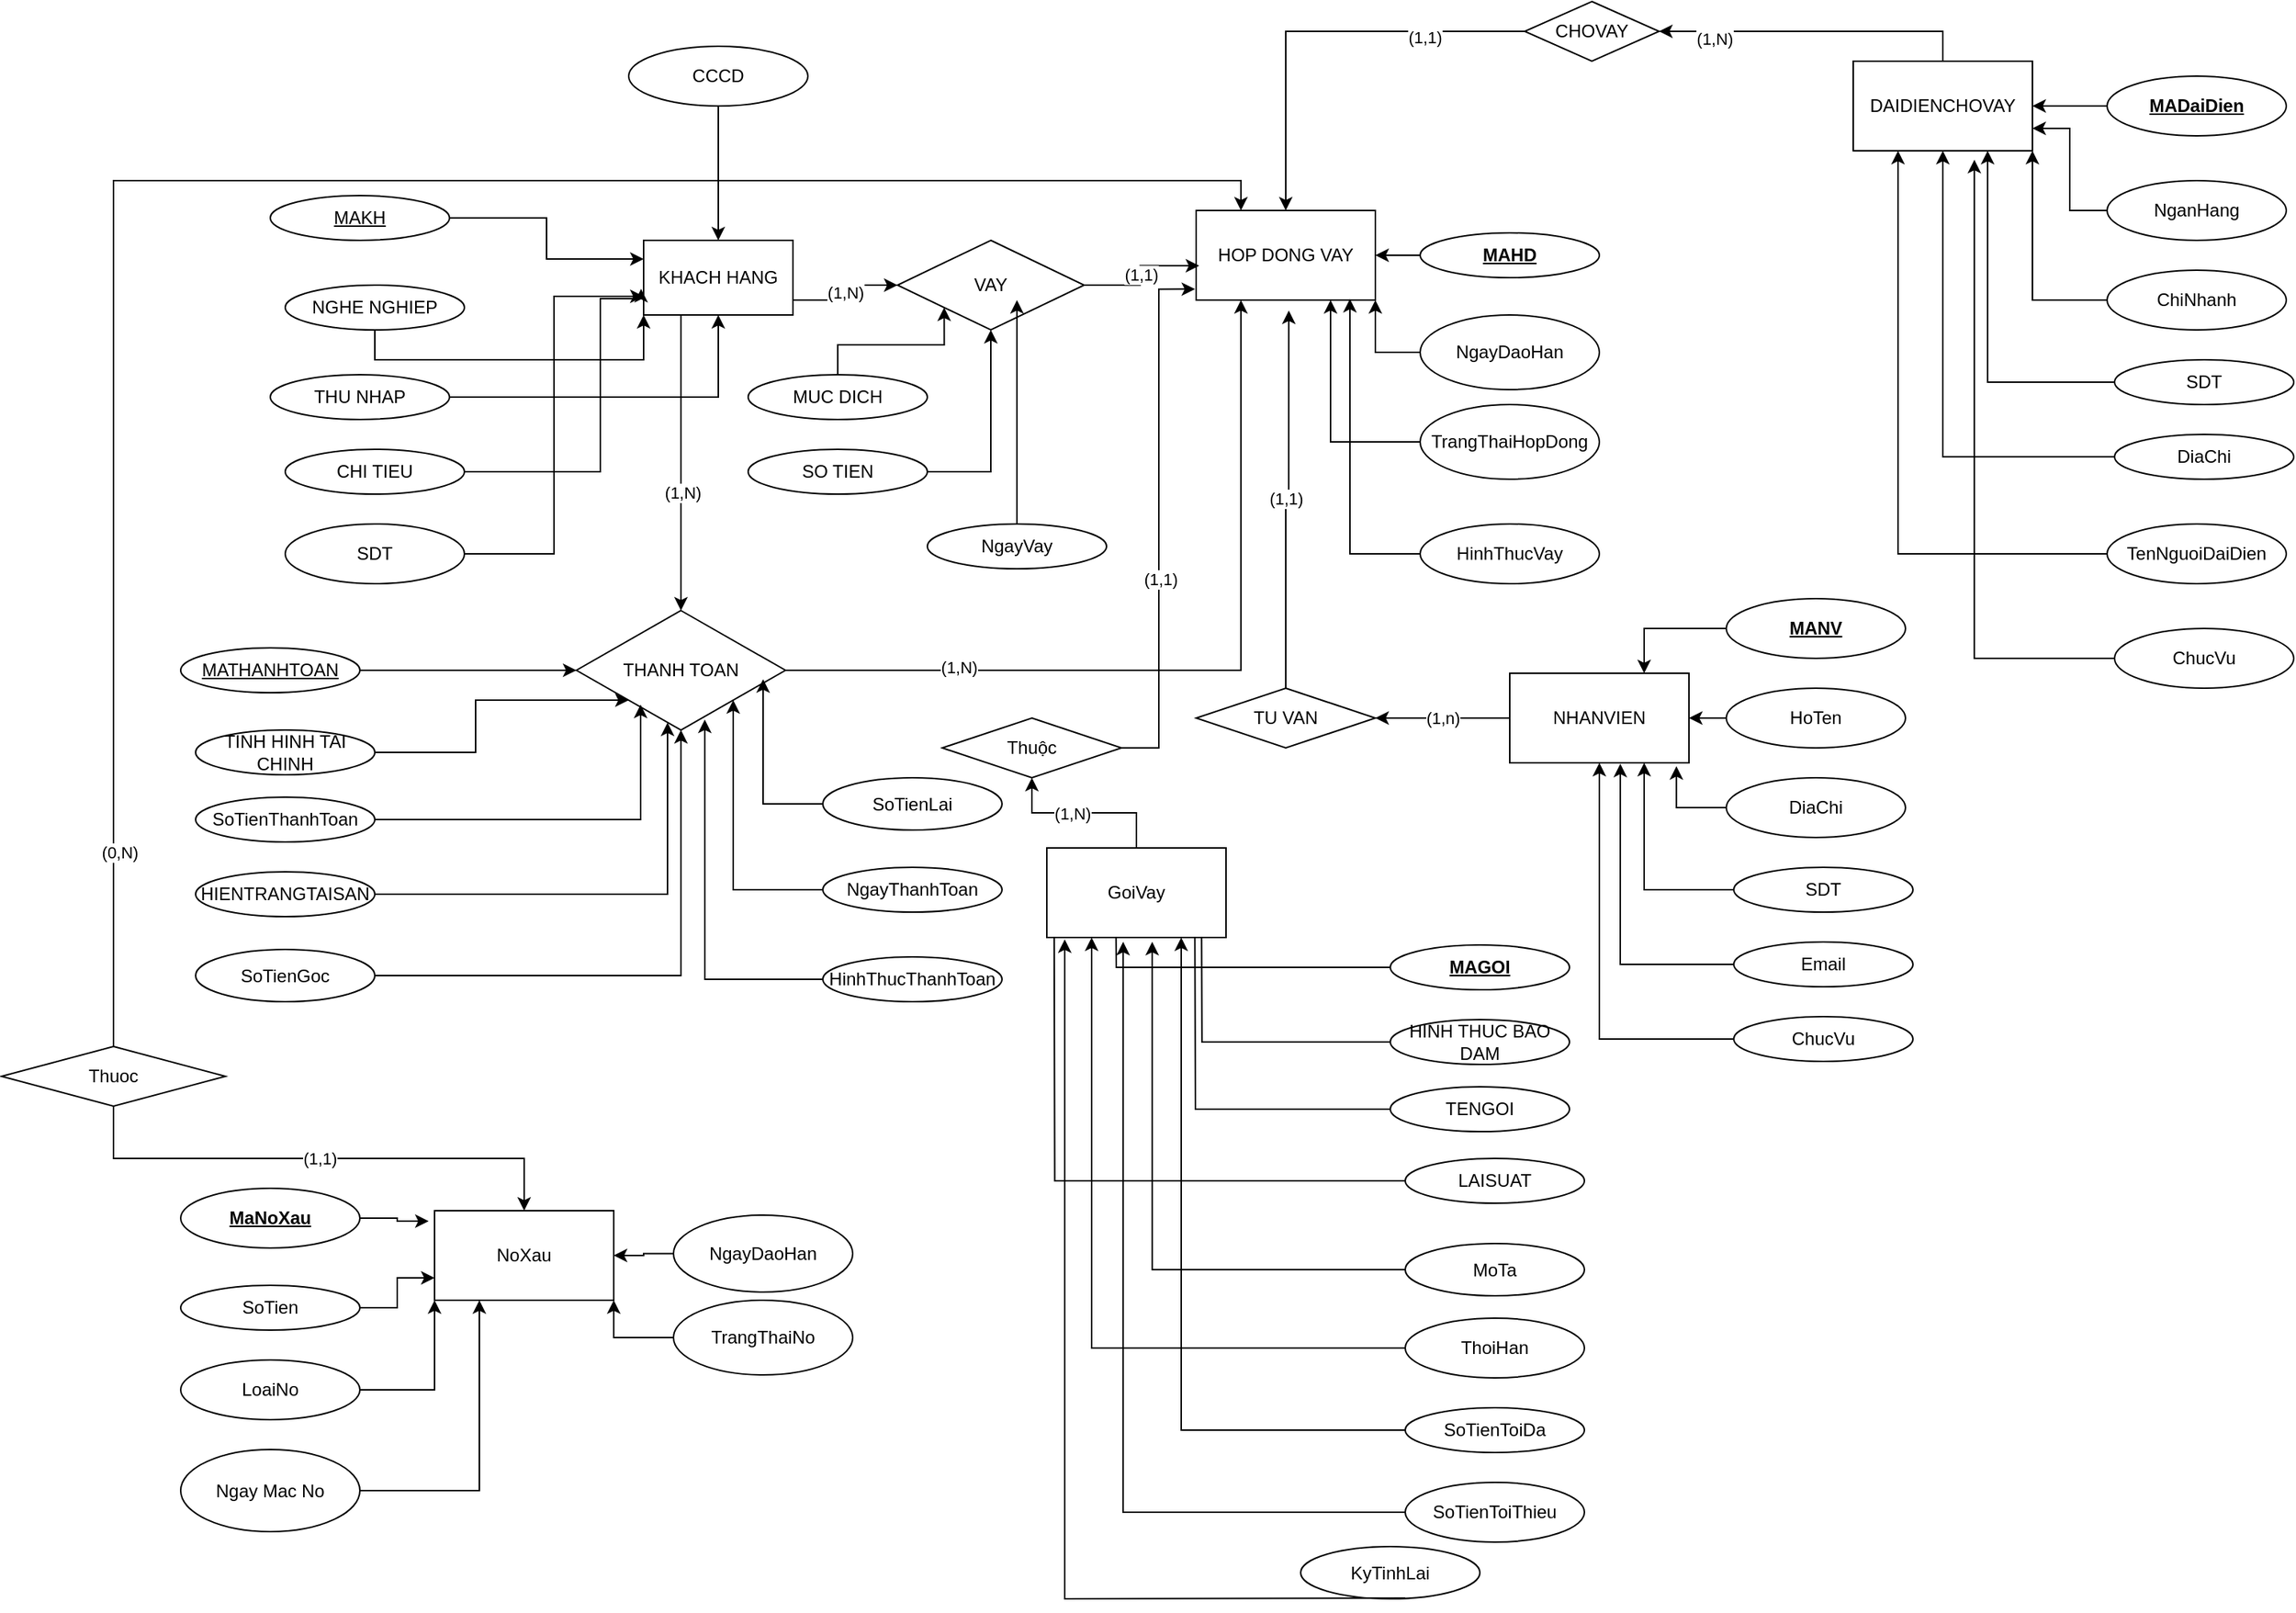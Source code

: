 <mxfile version="22.0.2" type="device">
  <diagram name="Page-1" id="RcluT7PwSp8nkoUz6Cnb">
    <mxGraphModel dx="1948" dy="868" grid="1" gridSize="10" guides="1" tooltips="1" connect="1" arrows="1" fold="1" page="1" pageScale="1" pageWidth="850" pageHeight="1100" math="0" shadow="0">
      <root>
        <mxCell id="0" />
        <mxCell id="1" parent="0" />
        <mxCell id="moOu8SUinzSFJMRD1ueo-30" value="(1,N)" style="edgeStyle=orthogonalEdgeStyle;rounded=0;orthogonalLoop=1;jettySize=auto;html=1;" parent="1" source="moOu8SUinzSFJMRD1ueo-1" target="moOu8SUinzSFJMRD1ueo-29" edge="1">
          <mxGeometry relative="1" as="geometry">
            <Array as="points">
              <mxPoint x="-165" y="230" />
              <mxPoint x="-165" y="220" />
            </Array>
          </mxGeometry>
        </mxCell>
        <mxCell id="p8MUUFjfx-y0CKruAQ2o-21" style="edgeStyle=orthogonalEdgeStyle;rounded=0;orthogonalLoop=1;jettySize=auto;html=1;exitX=0.25;exitY=1;exitDx=0;exitDy=0;entryX=0.5;entryY=0;entryDx=0;entryDy=0;" edge="1" parent="1" source="moOu8SUinzSFJMRD1ueo-1" target="p8MUUFjfx-y0CKruAQ2o-1">
          <mxGeometry relative="1" as="geometry" />
        </mxCell>
        <mxCell id="p8MUUFjfx-y0CKruAQ2o-30" value="(1,N)" style="edgeLabel;html=1;align=center;verticalAlign=middle;resizable=0;points=[];" vertex="1" connectable="0" parent="p8MUUFjfx-y0CKruAQ2o-21">
          <mxGeometry x="0.199" y="1" relative="1" as="geometry">
            <mxPoint as="offset" />
          </mxGeometry>
        </mxCell>
        <mxCell id="moOu8SUinzSFJMRD1ueo-1" value="KHACH HANG" style="whiteSpace=wrap;html=1;" parent="1" vertex="1">
          <mxGeometry x="-300" y="190" width="100" height="50" as="geometry" />
        </mxCell>
        <mxCell id="moOu8SUinzSFJMRD1ueo-2" value="HOP DONG VAY" style="whiteSpace=wrap;html=1;" parent="1" vertex="1">
          <mxGeometry x="70" y="170" width="120" height="60" as="geometry" />
        </mxCell>
        <mxCell id="moOu8SUinzSFJMRD1ueo-39" value="(1,n)" style="edgeStyle=orthogonalEdgeStyle;rounded=0;orthogonalLoop=1;jettySize=auto;html=1;" parent="1" source="moOu8SUinzSFJMRD1ueo-6" target="moOu8SUinzSFJMRD1ueo-36" edge="1">
          <mxGeometry relative="1" as="geometry" />
        </mxCell>
        <mxCell id="moOu8SUinzSFJMRD1ueo-6" value="NHANVIEN" style="whiteSpace=wrap;html=1;" parent="1" vertex="1">
          <mxGeometry x="280" y="480" width="120" height="60" as="geometry" />
        </mxCell>
        <mxCell id="moOu8SUinzSFJMRD1ueo-12" style="edgeStyle=orthogonalEdgeStyle;rounded=0;orthogonalLoop=1;jettySize=auto;html=1;entryX=0.383;entryY=1.133;entryDx=0;entryDy=0;entryPerimeter=0;" parent="1" source="moOu8SUinzSFJMRD1ueo-8" edge="1">
          <mxGeometry relative="1" as="geometry">
            <mxPoint x="15.96" y="610.99" as="targetPoint" />
          </mxGeometry>
        </mxCell>
        <mxCell id="moOu8SUinzSFJMRD1ueo-8" value="&lt;u&gt;&lt;b&gt;MAGOI&lt;/b&gt;&lt;/u&gt;" style="ellipse;whiteSpace=wrap;html=1;" parent="1" vertex="1">
          <mxGeometry x="200" y="662" width="120" height="30" as="geometry" />
        </mxCell>
        <mxCell id="moOu8SUinzSFJMRD1ueo-52" style="edgeStyle=orthogonalEdgeStyle;rounded=0;orthogonalLoop=1;jettySize=auto;html=1;entryX=0.825;entryY=1.1;entryDx=0;entryDy=0;entryPerimeter=0;" parent="1" source="moOu8SUinzSFJMRD1ueo-9" edge="1">
          <mxGeometry relative="1" as="geometry">
            <mxPoint x="69" y="610" as="targetPoint" />
          </mxGeometry>
        </mxCell>
        <mxCell id="moOu8SUinzSFJMRD1ueo-9" value="TENGOI" style="ellipse;whiteSpace=wrap;html=1;" parent="1" vertex="1">
          <mxGeometry x="200" y="757" width="120" height="30" as="geometry" />
        </mxCell>
        <mxCell id="moOu8SUinzSFJMRD1ueo-10" value="LAISUAT" style="ellipse;whiteSpace=wrap;html=1;" parent="1" vertex="1">
          <mxGeometry x="210" y="805" width="120" height="30" as="geometry" />
        </mxCell>
        <mxCell id="moOu8SUinzSFJMRD1ueo-23" value="" style="edgeStyle=orthogonalEdgeStyle;rounded=0;orthogonalLoop=1;jettySize=auto;html=1;" parent="1" source="moOu8SUinzSFJMRD1ueo-15" target="moOu8SUinzSFJMRD1ueo-1" edge="1">
          <mxGeometry relative="1" as="geometry">
            <Array as="points">
              <mxPoint x="-480" y="270" />
              <mxPoint x="-300" y="270" />
            </Array>
          </mxGeometry>
        </mxCell>
        <mxCell id="moOu8SUinzSFJMRD1ueo-15" value="NGHE NGHIEP" style="ellipse;whiteSpace=wrap;html=1;" parent="1" vertex="1">
          <mxGeometry x="-540" y="220" width="120" height="30" as="geometry" />
        </mxCell>
        <mxCell id="moOu8SUinzSFJMRD1ueo-22" style="edgeStyle=orthogonalEdgeStyle;rounded=0;orthogonalLoop=1;jettySize=auto;html=1;entryX=0;entryY=0.25;entryDx=0;entryDy=0;" parent="1" source="moOu8SUinzSFJMRD1ueo-16" target="moOu8SUinzSFJMRD1ueo-1" edge="1">
          <mxGeometry relative="1" as="geometry" />
        </mxCell>
        <mxCell id="moOu8SUinzSFJMRD1ueo-16" value="&lt;u&gt;MAKH&lt;/u&gt;" style="ellipse;whiteSpace=wrap;html=1;" parent="1" vertex="1">
          <mxGeometry x="-550" y="160" width="120" height="30" as="geometry" />
        </mxCell>
        <mxCell id="moOu8SUinzSFJMRD1ueo-27" style="edgeStyle=orthogonalEdgeStyle;rounded=0;orthogonalLoop=1;jettySize=auto;html=1;" parent="1" source="moOu8SUinzSFJMRD1ueo-17" target="moOu8SUinzSFJMRD1ueo-1" edge="1">
          <mxGeometry relative="1" as="geometry" />
        </mxCell>
        <mxCell id="moOu8SUinzSFJMRD1ueo-17" value="THU NHAP" style="ellipse;whiteSpace=wrap;html=1;" parent="1" vertex="1">
          <mxGeometry x="-550" y="280" width="120" height="30" as="geometry" />
        </mxCell>
        <mxCell id="moOu8SUinzSFJMRD1ueo-25" style="edgeStyle=orthogonalEdgeStyle;rounded=0;orthogonalLoop=1;jettySize=auto;html=1;entryX=-0.017;entryY=0.65;entryDx=0;entryDy=0;entryPerimeter=0;" parent="1" source="moOu8SUinzSFJMRD1ueo-18" target="moOu8SUinzSFJMRD1ueo-1" edge="1">
          <mxGeometry relative="1" as="geometry">
            <mxPoint x="-330" y="310" as="targetPoint" />
            <Array as="points">
              <mxPoint x="-329" y="345" />
              <mxPoint x="-329" y="229" />
            </Array>
          </mxGeometry>
        </mxCell>
        <mxCell id="moOu8SUinzSFJMRD1ueo-18" value="CHI TIEU" style="ellipse;whiteSpace=wrap;html=1;" parent="1" vertex="1">
          <mxGeometry x="-540" y="330" width="120" height="30" as="geometry" />
        </mxCell>
        <mxCell id="moOu8SUinzSFJMRD1ueo-31" value="(1,1)" style="edgeStyle=orthogonalEdgeStyle;rounded=0;orthogonalLoop=1;jettySize=auto;html=1;entryX=0.017;entryY=0.617;entryDx=0;entryDy=0;entryPerimeter=0;" parent="1" source="moOu8SUinzSFJMRD1ueo-29" target="moOu8SUinzSFJMRD1ueo-2" edge="1">
          <mxGeometry relative="1" as="geometry" />
        </mxCell>
        <mxCell id="moOu8SUinzSFJMRD1ueo-29" value="VAY" style="rhombus;whiteSpace=wrap;html=1;" parent="1" vertex="1">
          <mxGeometry x="-130" y="190" width="125" height="60" as="geometry" />
        </mxCell>
        <mxCell id="OIFnNaqnoantYKEcp4GL-23" style="edgeStyle=orthogonalEdgeStyle;rounded=0;orthogonalLoop=1;jettySize=auto;html=1;exitX=0.5;exitY=0;exitDx=0;exitDy=0;entryX=0;entryY=1;entryDx=0;entryDy=0;" parent="1" source="moOu8SUinzSFJMRD1ueo-32" target="moOu8SUinzSFJMRD1ueo-29" edge="1">
          <mxGeometry relative="1" as="geometry" />
        </mxCell>
        <mxCell id="moOu8SUinzSFJMRD1ueo-32" value="MUC DICH" style="ellipse;whiteSpace=wrap;html=1;" parent="1" vertex="1">
          <mxGeometry x="-230" y="280" width="120" height="30" as="geometry" />
        </mxCell>
        <mxCell id="xY4OVWo1dw9h_iWOuXFk-34" style="edgeStyle=orthogonalEdgeStyle;rounded=0;orthogonalLoop=1;jettySize=auto;html=1;exitX=0;exitY=0.5;exitDx=0;exitDy=0;entryX=1;entryY=0.5;entryDx=0;entryDy=0;" parent="1" source="moOu8SUinzSFJMRD1ueo-34" target="moOu8SUinzSFJMRD1ueo-2" edge="1">
          <mxGeometry relative="1" as="geometry" />
        </mxCell>
        <mxCell id="moOu8SUinzSFJMRD1ueo-34" value="&lt;u&gt;&lt;b&gt;MAHD&lt;/b&gt;&lt;/u&gt;" style="ellipse;whiteSpace=wrap;html=1;" parent="1" vertex="1">
          <mxGeometry x="220" y="185" width="120" height="30" as="geometry" />
        </mxCell>
        <mxCell id="moOu8SUinzSFJMRD1ueo-49" value="(1,1)" style="edgeStyle=orthogonalEdgeStyle;rounded=0;orthogonalLoop=1;jettySize=auto;html=1;exitX=0.5;exitY=0;exitDx=0;exitDy=0;entryX=0.517;entryY=1.117;entryDx=0;entryDy=0;entryPerimeter=0;" parent="1" source="moOu8SUinzSFJMRD1ueo-36" target="moOu8SUinzSFJMRD1ueo-2" edge="1">
          <mxGeometry relative="1" as="geometry" />
        </mxCell>
        <mxCell id="moOu8SUinzSFJMRD1ueo-36" value="TU VAN" style="rhombus;whiteSpace=wrap;html=1;" parent="1" vertex="1">
          <mxGeometry x="70" y="490" width="120" height="40" as="geometry" />
        </mxCell>
        <mxCell id="xY4OVWo1dw9h_iWOuXFk-5" style="edgeStyle=orthogonalEdgeStyle;rounded=0;orthogonalLoop=1;jettySize=auto;html=1;exitX=0;exitY=0.5;exitDx=0;exitDy=0;entryX=1;entryY=1;entryDx=0;entryDy=0;" parent="1" source="moOu8SUinzSFJMRD1ueo-41" edge="1">
          <mxGeometry relative="1" as="geometry">
            <mxPoint x="73.448" y="602.345" as="targetPoint" />
          </mxGeometry>
        </mxCell>
        <mxCell id="moOu8SUinzSFJMRD1ueo-41" value="HINH THUC BAO DAM" style="ellipse;whiteSpace=wrap;html=1;" parent="1" vertex="1">
          <mxGeometry x="200" y="712" width="120" height="30" as="geometry" />
        </mxCell>
        <mxCell id="OIFnNaqnoantYKEcp4GL-24" style="edgeStyle=orthogonalEdgeStyle;rounded=0;orthogonalLoop=1;jettySize=auto;html=1;exitX=1;exitY=0.5;exitDx=0;exitDy=0;entryX=0.5;entryY=1;entryDx=0;entryDy=0;" parent="1" source="moOu8SUinzSFJMRD1ueo-53" target="moOu8SUinzSFJMRD1ueo-29" edge="1">
          <mxGeometry relative="1" as="geometry" />
        </mxCell>
        <mxCell id="moOu8SUinzSFJMRD1ueo-53" value="SO TIEN" style="ellipse;whiteSpace=wrap;html=1;" parent="1" vertex="1">
          <mxGeometry x="-230" y="330" width="120" height="30" as="geometry" />
        </mxCell>
        <mxCell id="moOu8SUinzSFJMRD1ueo-70" value="SoTienThanhToan" style="ellipse;whiteSpace=wrap;html=1;" parent="1" vertex="1">
          <mxGeometry x="-600" y="563" width="120" height="30" as="geometry" />
        </mxCell>
        <mxCell id="p8MUUFjfx-y0CKruAQ2o-22" style="edgeStyle=orthogonalEdgeStyle;rounded=0;orthogonalLoop=1;jettySize=auto;html=1;exitX=1;exitY=0.5;exitDx=0;exitDy=0;entryX=0;entryY=0.5;entryDx=0;entryDy=0;" edge="1" parent="1" source="moOu8SUinzSFJMRD1ueo-74" target="p8MUUFjfx-y0CKruAQ2o-1">
          <mxGeometry relative="1" as="geometry" />
        </mxCell>
        <mxCell id="moOu8SUinzSFJMRD1ueo-74" value="&lt;u&gt;MATHANHTOAN&lt;/u&gt;" style="ellipse;whiteSpace=wrap;html=1;" parent="1" vertex="1">
          <mxGeometry x="-610" y="463" width="120" height="30" as="geometry" />
        </mxCell>
        <mxCell id="p8MUUFjfx-y0CKruAQ2o-28" style="edgeStyle=orthogonalEdgeStyle;rounded=0;orthogonalLoop=1;jettySize=auto;html=1;exitX=0;exitY=0.5;exitDx=0;exitDy=0;entryX=1;entryY=1;entryDx=0;entryDy=0;" edge="1" parent="1" source="moOu8SUinzSFJMRD1ueo-75" target="p8MUUFjfx-y0CKruAQ2o-1">
          <mxGeometry relative="1" as="geometry" />
        </mxCell>
        <mxCell id="moOu8SUinzSFJMRD1ueo-75" value="NgayThanhToan" style="ellipse;whiteSpace=wrap;html=1;" parent="1" vertex="1">
          <mxGeometry x="-180" y="610" width="120" height="30" as="geometry" />
        </mxCell>
        <mxCell id="moOu8SUinzSFJMRD1ueo-79" value="HIENTRANGTAISAN" style="ellipse;whiteSpace=wrap;html=1;" parent="1" vertex="1">
          <mxGeometry x="-600" y="613" width="120" height="30" as="geometry" />
        </mxCell>
        <mxCell id="p8MUUFjfx-y0CKruAQ2o-23" style="edgeStyle=orthogonalEdgeStyle;rounded=0;orthogonalLoop=1;jettySize=auto;html=1;exitX=1;exitY=0.5;exitDx=0;exitDy=0;entryX=0;entryY=1;entryDx=0;entryDy=0;" edge="1" parent="1" source="moOu8SUinzSFJMRD1ueo-82" target="p8MUUFjfx-y0CKruAQ2o-1">
          <mxGeometry relative="1" as="geometry" />
        </mxCell>
        <mxCell id="moOu8SUinzSFJMRD1ueo-82" value="TINH HINH TAI CHINH" style="ellipse;whiteSpace=wrap;html=1;" parent="1" vertex="1">
          <mxGeometry x="-600" y="518" width="120" height="30" as="geometry" />
        </mxCell>
        <mxCell id="7ujtb6qxAVKzP9pwFhHG-7" style="edgeStyle=orthogonalEdgeStyle;rounded=0;orthogonalLoop=1;jettySize=auto;html=1;exitX=0;exitY=0.5;exitDx=0;exitDy=0;entryX=0.04;entryY=0.814;entryDx=0;entryDy=0;entryPerimeter=0;" parent="1" source="moOu8SUinzSFJMRD1ueo-10" edge="1">
          <mxGeometry relative="1" as="geometry">
            <mxPoint x="-25.2" y="601.42" as="targetPoint" />
          </mxGeometry>
        </mxCell>
        <mxCell id="51BZH1mfJ3p3SiwEqMql-1" value="NoXau" style="rounded=0;whiteSpace=wrap;html=1;" parent="1" vertex="1">
          <mxGeometry x="-440" y="840" width="120" height="60" as="geometry" />
        </mxCell>
        <mxCell id="51BZH1mfJ3p3SiwEqMql-2" value="MaNoXau" style="ellipse;whiteSpace=wrap;html=1;fontStyle=5" parent="1" vertex="1">
          <mxGeometry x="-610" y="825" width="120" height="40" as="geometry" />
        </mxCell>
        <mxCell id="51BZH1mfJ3p3SiwEqMql-8" style="edgeStyle=orthogonalEdgeStyle;rounded=0;orthogonalLoop=1;jettySize=auto;html=1;exitX=1;exitY=0.5;exitDx=0;exitDy=0;entryX=0;entryY=0.75;entryDx=0;entryDy=0;" parent="1" source="51BZH1mfJ3p3SiwEqMql-5" target="51BZH1mfJ3p3SiwEqMql-1" edge="1">
          <mxGeometry relative="1" as="geometry" />
        </mxCell>
        <mxCell id="51BZH1mfJ3p3SiwEqMql-5" value="SoTien" style="ellipse;whiteSpace=wrap;html=1;" parent="1" vertex="1">
          <mxGeometry x="-610" y="890" width="120" height="30" as="geometry" />
        </mxCell>
        <mxCell id="51BZH1mfJ3p3SiwEqMql-6" style="edgeStyle=orthogonalEdgeStyle;rounded=0;orthogonalLoop=1;jettySize=auto;html=1;exitX=1;exitY=0.5;exitDx=0;exitDy=0;entryX=-0.033;entryY=0.117;entryDx=0;entryDy=0;entryPerimeter=0;" parent="1" source="51BZH1mfJ3p3SiwEqMql-2" target="51BZH1mfJ3p3SiwEqMql-1" edge="1">
          <mxGeometry relative="1" as="geometry" />
        </mxCell>
        <mxCell id="51BZH1mfJ3p3SiwEqMql-11" value="(1,1)" style="edgeStyle=orthogonalEdgeStyle;rounded=0;orthogonalLoop=1;jettySize=auto;html=1;exitX=0.5;exitY=1;exitDx=0;exitDy=0;entryX=0.5;entryY=0;entryDx=0;entryDy=0;" parent="1" source="51BZH1mfJ3p3SiwEqMql-9" target="51BZH1mfJ3p3SiwEqMql-1" edge="1">
          <mxGeometry relative="1" as="geometry" />
        </mxCell>
        <mxCell id="OIFnNaqnoantYKEcp4GL-8" style="edgeStyle=orthogonalEdgeStyle;rounded=0;orthogonalLoop=1;jettySize=auto;html=1;exitX=0.5;exitY=0;exitDx=0;exitDy=0;entryX=0.25;entryY=0;entryDx=0;entryDy=0;" parent="1" source="51BZH1mfJ3p3SiwEqMql-9" target="moOu8SUinzSFJMRD1ueo-2" edge="1">
          <mxGeometry relative="1" as="geometry" />
        </mxCell>
        <mxCell id="OIFnNaqnoantYKEcp4GL-9" value="(0,N)" style="edgeLabel;html=1;align=center;verticalAlign=middle;resizable=0;points=[];" parent="OIFnNaqnoantYKEcp4GL-8" vertex="1" connectable="0">
          <mxGeometry x="-0.808" y="-4" relative="1" as="geometry">
            <mxPoint as="offset" />
          </mxGeometry>
        </mxCell>
        <mxCell id="51BZH1mfJ3p3SiwEqMql-9" value="Thuoc" style="rhombus;whiteSpace=wrap;html=1;" parent="1" vertex="1">
          <mxGeometry x="-730" y="730" width="150" height="40" as="geometry" />
        </mxCell>
        <mxCell id="51BZH1mfJ3p3SiwEqMql-24" style="edgeStyle=orthogonalEdgeStyle;rounded=0;orthogonalLoop=1;jettySize=auto;html=1;exitX=0.5;exitY=0;exitDx=0;exitDy=0;entryX=1;entryY=0.5;entryDx=0;entryDy=0;" parent="1" source="51BZH1mfJ3p3SiwEqMql-19" target="51BZH1mfJ3p3SiwEqMql-20" edge="1">
          <mxGeometry relative="1" as="geometry" />
        </mxCell>
        <mxCell id="eYvVQva_daUCcq3rvcuf-1" value="(1,N)" style="edgeLabel;html=1;align=center;verticalAlign=middle;resizable=0;points=[];" parent="51BZH1mfJ3p3SiwEqMql-24" vertex="1" connectable="0">
          <mxGeometry x="0.648" y="5" relative="1" as="geometry">
            <mxPoint as="offset" />
          </mxGeometry>
        </mxCell>
        <mxCell id="51BZH1mfJ3p3SiwEqMql-19" value="DAIDIENCHOVAY" style="rounded=0;whiteSpace=wrap;html=1;" parent="1" vertex="1">
          <mxGeometry x="510" y="70" width="120" height="60" as="geometry" />
        </mxCell>
        <mxCell id="51BZH1mfJ3p3SiwEqMql-25" style="edgeStyle=orthogonalEdgeStyle;rounded=0;orthogonalLoop=1;jettySize=auto;html=1;exitX=0;exitY=0.5;exitDx=0;exitDy=0;" parent="1" source="51BZH1mfJ3p3SiwEqMql-20" target="moOu8SUinzSFJMRD1ueo-2" edge="1">
          <mxGeometry relative="1" as="geometry" />
        </mxCell>
        <mxCell id="eYvVQva_daUCcq3rvcuf-2" value="(1,1)" style="edgeLabel;html=1;align=center;verticalAlign=middle;resizable=0;points=[];" parent="51BZH1mfJ3p3SiwEqMql-25" vertex="1" connectable="0">
          <mxGeometry x="-0.521" y="4" relative="1" as="geometry">
            <mxPoint as="offset" />
          </mxGeometry>
        </mxCell>
        <mxCell id="51BZH1mfJ3p3SiwEqMql-20" value="CHOVAY" style="rhombus;whiteSpace=wrap;html=1;" parent="1" vertex="1">
          <mxGeometry x="290" y="30" width="90" height="40" as="geometry" />
        </mxCell>
        <mxCell id="xY4OVWo1dw9h_iWOuXFk-1" value="HinhThucThanhToan" style="ellipse;whiteSpace=wrap;html=1;" parent="1" vertex="1">
          <mxGeometry x="-180" y="670" width="120" height="30" as="geometry" />
        </mxCell>
        <mxCell id="xY4OVWo1dw9h_iWOuXFk-10" style="edgeStyle=orthogonalEdgeStyle;rounded=0;orthogonalLoop=1;jettySize=auto;html=1;exitX=1;exitY=0.5;exitDx=0;exitDy=0;entryX=0;entryY=0.75;entryDx=0;entryDy=0;" parent="1" source="xY4OVWo1dw9h_iWOuXFk-8" target="moOu8SUinzSFJMRD1ueo-1" edge="1">
          <mxGeometry relative="1" as="geometry" />
        </mxCell>
        <mxCell id="xY4OVWo1dw9h_iWOuXFk-8" value="SDT" style="ellipse;whiteSpace=wrap;html=1;" parent="1" vertex="1">
          <mxGeometry x="-540" y="380" width="120" height="40" as="geometry" />
        </mxCell>
        <mxCell id="p8MUUFjfx-y0CKruAQ2o-5" style="edgeStyle=orthogonalEdgeStyle;rounded=0;orthogonalLoop=1;jettySize=auto;html=1;exitX=0.5;exitY=1;exitDx=0;exitDy=0;" edge="1" parent="1" source="xY4OVWo1dw9h_iWOuXFk-9" target="moOu8SUinzSFJMRD1ueo-1">
          <mxGeometry relative="1" as="geometry" />
        </mxCell>
        <mxCell id="xY4OVWo1dw9h_iWOuXFk-9" value="CCCD" style="ellipse;whiteSpace=wrap;html=1;" parent="1" vertex="1">
          <mxGeometry x="-310" y="60" width="120" height="40" as="geometry" />
        </mxCell>
        <mxCell id="OIFnNaqnoantYKEcp4GL-11" style="edgeStyle=orthogonalEdgeStyle;rounded=0;orthogonalLoop=1;jettySize=auto;html=1;exitX=0;exitY=0.5;exitDx=0;exitDy=0;entryX=0.75;entryY=1;entryDx=0;entryDy=0;" parent="1" source="xY4OVWo1dw9h_iWOuXFk-7" target="moOu8SUinzSFJMRD1ueo-2" edge="1">
          <mxGeometry relative="1" as="geometry" />
        </mxCell>
        <mxCell id="xY4OVWo1dw9h_iWOuXFk-7" value="TrangThaiHopDong" style="ellipse;whiteSpace=wrap;html=1;" parent="1" vertex="1">
          <mxGeometry x="220" y="300" width="120" height="50" as="geometry" />
        </mxCell>
        <mxCell id="xY4OVWo1dw9h_iWOuXFk-15" style="edgeStyle=orthogonalEdgeStyle;rounded=0;orthogonalLoop=1;jettySize=auto;html=1;exitX=0;exitY=0.5;exitDx=0;exitDy=0;entryX=0.75;entryY=0;entryDx=0;entryDy=0;" parent="1" source="xY4OVWo1dw9h_iWOuXFk-14" target="moOu8SUinzSFJMRD1ueo-6" edge="1">
          <mxGeometry relative="1" as="geometry" />
        </mxCell>
        <mxCell id="xY4OVWo1dw9h_iWOuXFk-14" value="&lt;b&gt;&lt;u&gt;MANV&lt;/u&gt;&lt;/b&gt;" style="ellipse;whiteSpace=wrap;html=1;" parent="1" vertex="1">
          <mxGeometry x="425" y="430" width="120" height="40" as="geometry" />
        </mxCell>
        <mxCell id="xY4OVWo1dw9h_iWOuXFk-25" style="edgeStyle=orthogonalEdgeStyle;rounded=0;orthogonalLoop=1;jettySize=auto;html=1;exitX=1;exitY=0.5;exitDx=0;exitDy=0;entryX=0;entryY=1;entryDx=0;entryDy=0;" parent="1" source="xY4OVWo1dw9h_iWOuXFk-16" target="51BZH1mfJ3p3SiwEqMql-1" edge="1">
          <mxGeometry relative="1" as="geometry" />
        </mxCell>
        <mxCell id="xY4OVWo1dw9h_iWOuXFk-16" value="LoaiNo" style="ellipse;whiteSpace=wrap;html=1;" parent="1" vertex="1">
          <mxGeometry x="-610" y="940" width="120" height="40" as="geometry" />
        </mxCell>
        <mxCell id="xY4OVWo1dw9h_iWOuXFk-30" style="edgeStyle=orthogonalEdgeStyle;rounded=0;orthogonalLoop=1;jettySize=auto;html=1;exitX=0;exitY=0.5;exitDx=0;exitDy=0;entryX=1;entryY=1;entryDx=0;entryDy=0;" parent="1" source="xY4OVWo1dw9h_iWOuXFk-18" target="51BZH1mfJ3p3SiwEqMql-1" edge="1">
          <mxGeometry relative="1" as="geometry" />
        </mxCell>
        <mxCell id="xY4OVWo1dw9h_iWOuXFk-18" value="TrangThaiNo" style="ellipse;whiteSpace=wrap;html=1;" parent="1" vertex="1">
          <mxGeometry x="-280" y="900" width="120" height="50" as="geometry" />
        </mxCell>
        <mxCell id="xY4OVWo1dw9h_iWOuXFk-26" style="edgeStyle=orthogonalEdgeStyle;rounded=0;orthogonalLoop=1;jettySize=auto;html=1;exitX=1;exitY=0.5;exitDx=0;exitDy=0;entryX=0.25;entryY=1;entryDx=0;entryDy=0;" parent="1" source="xY4OVWo1dw9h_iWOuXFk-22" target="51BZH1mfJ3p3SiwEqMql-1" edge="1">
          <mxGeometry relative="1" as="geometry" />
        </mxCell>
        <mxCell id="xY4OVWo1dw9h_iWOuXFk-22" value="Ngay Mac No" style="ellipse;whiteSpace=wrap;html=1;" parent="1" vertex="1">
          <mxGeometry x="-610" y="1000" width="120" height="55" as="geometry" />
        </mxCell>
        <mxCell id="xY4OVWo1dw9h_iWOuXFk-29" style="edgeStyle=orthogonalEdgeStyle;rounded=0;orthogonalLoop=1;jettySize=auto;html=1;exitX=0;exitY=0.5;exitDx=0;exitDy=0;entryX=1;entryY=0.5;entryDx=0;entryDy=0;" parent="1" source="xY4OVWo1dw9h_iWOuXFk-24" target="51BZH1mfJ3p3SiwEqMql-1" edge="1">
          <mxGeometry relative="1" as="geometry" />
        </mxCell>
        <mxCell id="xY4OVWo1dw9h_iWOuXFk-24" value="NgayDaoHan" style="ellipse;whiteSpace=wrap;html=1;" parent="1" vertex="1">
          <mxGeometry x="-280" y="843" width="120" height="51.5" as="geometry" />
        </mxCell>
        <mxCell id="OIFnNaqnoantYKEcp4GL-10" style="edgeStyle=orthogonalEdgeStyle;rounded=0;orthogonalLoop=1;jettySize=auto;html=1;exitX=0;exitY=0.5;exitDx=0;exitDy=0;entryX=1;entryY=1;entryDx=0;entryDy=0;" parent="1" source="xY4OVWo1dw9h_iWOuXFk-31" target="moOu8SUinzSFJMRD1ueo-2" edge="1">
          <mxGeometry relative="1" as="geometry" />
        </mxCell>
        <mxCell id="xY4OVWo1dw9h_iWOuXFk-31" value="NgayDaoHan" style="ellipse;whiteSpace=wrap;html=1;" parent="1" vertex="1">
          <mxGeometry x="220" y="240" width="120" height="50" as="geometry" />
        </mxCell>
        <mxCell id="OIFnNaqnoantYKEcp4GL-1" style="edgeStyle=orthogonalEdgeStyle;rounded=0;orthogonalLoop=1;jettySize=auto;html=1;exitX=0;exitY=0.5;exitDx=0;exitDy=0;" parent="1" source="xY4OVWo1dw9h_iWOuXFk-35" target="moOu8SUinzSFJMRD1ueo-6" edge="1">
          <mxGeometry relative="1" as="geometry" />
        </mxCell>
        <mxCell id="xY4OVWo1dw9h_iWOuXFk-35" value="HoTen" style="ellipse;whiteSpace=wrap;html=1;" parent="1" vertex="1">
          <mxGeometry x="425" y="490" width="120" height="40" as="geometry" />
        </mxCell>
        <mxCell id="xY4OVWo1dw9h_iWOuXFk-36" value="DiaChi" style="ellipse;whiteSpace=wrap;html=1;" parent="1" vertex="1">
          <mxGeometry x="425" y="550" width="120" height="40" as="geometry" />
        </mxCell>
        <mxCell id="OIFnNaqnoantYKEcp4GL-4" style="edgeStyle=orthogonalEdgeStyle;rounded=0;orthogonalLoop=1;jettySize=auto;html=1;exitX=0;exitY=0.5;exitDx=0;exitDy=0;entryX=0.75;entryY=1;entryDx=0;entryDy=0;" parent="1" source="xY4OVWo1dw9h_iWOuXFk-37" target="moOu8SUinzSFJMRD1ueo-6" edge="1">
          <mxGeometry relative="1" as="geometry" />
        </mxCell>
        <mxCell id="xY4OVWo1dw9h_iWOuXFk-37" value="SDT" style="ellipse;whiteSpace=wrap;html=1;" parent="1" vertex="1">
          <mxGeometry x="430" y="610" width="120" height="30" as="geometry" />
        </mxCell>
        <mxCell id="xY4OVWo1dw9h_iWOuXFk-38" value="Email" style="ellipse;whiteSpace=wrap;html=1;" parent="1" vertex="1">
          <mxGeometry x="430" y="660" width="120" height="30" as="geometry" />
        </mxCell>
        <mxCell id="OIFnNaqnoantYKEcp4GL-6" style="edgeStyle=orthogonalEdgeStyle;rounded=0;orthogonalLoop=1;jettySize=auto;html=1;exitX=0;exitY=0.5;exitDx=0;exitDy=0;" parent="1" source="xY4OVWo1dw9h_iWOuXFk-39" target="moOu8SUinzSFJMRD1ueo-6" edge="1">
          <mxGeometry relative="1" as="geometry" />
        </mxCell>
        <mxCell id="xY4OVWo1dw9h_iWOuXFk-39" value="ChucVu" style="ellipse;whiteSpace=wrap;html=1;" parent="1" vertex="1">
          <mxGeometry x="430" y="710" width="120" height="30" as="geometry" />
        </mxCell>
        <mxCell id="xY4OVWo1dw9h_iWOuXFk-46" style="edgeStyle=orthogonalEdgeStyle;rounded=0;orthogonalLoop=1;jettySize=auto;html=1;exitX=0;exitY=0.5;exitDx=0;exitDy=0;" parent="1" source="xY4OVWo1dw9h_iWOuXFk-40" target="51BZH1mfJ3p3SiwEqMql-19" edge="1">
          <mxGeometry relative="1" as="geometry" />
        </mxCell>
        <mxCell id="xY4OVWo1dw9h_iWOuXFk-40" value="&lt;b&gt;&lt;u&gt;MADaiDien&lt;/u&gt;&lt;/b&gt;" style="ellipse;whiteSpace=wrap;html=1;" parent="1" vertex="1">
          <mxGeometry x="680" y="80" width="120" height="40" as="geometry" />
        </mxCell>
        <mxCell id="xY4OVWo1dw9h_iWOuXFk-47" style="edgeStyle=orthogonalEdgeStyle;rounded=0;orthogonalLoop=1;jettySize=auto;html=1;exitX=0;exitY=0.5;exitDx=0;exitDy=0;entryX=1;entryY=0.75;entryDx=0;entryDy=0;" parent="1" source="xY4OVWo1dw9h_iWOuXFk-41" target="51BZH1mfJ3p3SiwEqMql-19" edge="1">
          <mxGeometry relative="1" as="geometry" />
        </mxCell>
        <mxCell id="xY4OVWo1dw9h_iWOuXFk-41" value="NganHang" style="ellipse;whiteSpace=wrap;html=1;" parent="1" vertex="1">
          <mxGeometry x="680" y="150" width="120" height="40" as="geometry" />
        </mxCell>
        <mxCell id="xY4OVWo1dw9h_iWOuXFk-48" style="edgeStyle=orthogonalEdgeStyle;rounded=0;orthogonalLoop=1;jettySize=auto;html=1;exitX=0;exitY=0.5;exitDx=0;exitDy=0;entryX=1;entryY=1;entryDx=0;entryDy=0;" parent="1" source="xY4OVWo1dw9h_iWOuXFk-42" target="51BZH1mfJ3p3SiwEqMql-19" edge="1">
          <mxGeometry relative="1" as="geometry" />
        </mxCell>
        <mxCell id="xY4OVWo1dw9h_iWOuXFk-42" value="ChiNhanh" style="ellipse;whiteSpace=wrap;html=1;" parent="1" vertex="1">
          <mxGeometry x="680" y="210" width="120" height="40" as="geometry" />
        </mxCell>
        <mxCell id="xY4OVWo1dw9h_iWOuXFk-49" style="edgeStyle=orthogonalEdgeStyle;rounded=0;orthogonalLoop=1;jettySize=auto;html=1;exitX=0;exitY=0.5;exitDx=0;exitDy=0;entryX=0.75;entryY=1;entryDx=0;entryDy=0;" parent="1" source="xY4OVWo1dw9h_iWOuXFk-43" target="51BZH1mfJ3p3SiwEqMql-19" edge="1">
          <mxGeometry relative="1" as="geometry" />
        </mxCell>
        <mxCell id="xY4OVWo1dw9h_iWOuXFk-43" value="SDT" style="ellipse;whiteSpace=wrap;html=1;" parent="1" vertex="1">
          <mxGeometry x="685" y="270" width="120" height="30" as="geometry" />
        </mxCell>
        <mxCell id="xY4OVWo1dw9h_iWOuXFk-50" style="edgeStyle=orthogonalEdgeStyle;rounded=0;orthogonalLoop=1;jettySize=auto;html=1;exitX=0;exitY=0.5;exitDx=0;exitDy=0;entryX=0.5;entryY=1;entryDx=0;entryDy=0;" parent="1" source="xY4OVWo1dw9h_iWOuXFk-44" target="51BZH1mfJ3p3SiwEqMql-19" edge="1">
          <mxGeometry relative="1" as="geometry" />
        </mxCell>
        <mxCell id="xY4OVWo1dw9h_iWOuXFk-44" value="DiaChi" style="ellipse;whiteSpace=wrap;html=1;" parent="1" vertex="1">
          <mxGeometry x="685" y="320" width="120" height="30" as="geometry" />
        </mxCell>
        <mxCell id="xY4OVWo1dw9h_iWOuXFk-53" style="edgeStyle=orthogonalEdgeStyle;rounded=0;orthogonalLoop=1;jettySize=auto;html=1;exitX=0;exitY=0.5;exitDx=0;exitDy=0;entryX=0.25;entryY=1;entryDx=0;entryDy=0;" parent="1" source="xY4OVWo1dw9h_iWOuXFk-51" target="51BZH1mfJ3p3SiwEqMql-19" edge="1">
          <mxGeometry relative="1" as="geometry" />
        </mxCell>
        <mxCell id="xY4OVWo1dw9h_iWOuXFk-51" value="TenNguoiDaiDien" style="ellipse;whiteSpace=wrap;html=1;" parent="1" vertex="1">
          <mxGeometry x="680" y="380" width="120" height="40" as="geometry" />
        </mxCell>
        <mxCell id="xY4OVWo1dw9h_iWOuXFk-52" value="ChucVu" style="ellipse;whiteSpace=wrap;html=1;" parent="1" vertex="1">
          <mxGeometry x="685" y="450" width="120" height="40" as="geometry" />
        </mxCell>
        <mxCell id="xY4OVWo1dw9h_iWOuXFk-54" style="edgeStyle=orthogonalEdgeStyle;rounded=0;orthogonalLoop=1;jettySize=auto;html=1;exitX=0;exitY=0.5;exitDx=0;exitDy=0;entryX=0.676;entryY=1.1;entryDx=0;entryDy=0;entryPerimeter=0;" parent="1" source="xY4OVWo1dw9h_iWOuXFk-52" target="51BZH1mfJ3p3SiwEqMql-19" edge="1">
          <mxGeometry relative="1" as="geometry" />
        </mxCell>
        <mxCell id="xY4OVWo1dw9h_iWOuXFk-59" style="edgeStyle=orthogonalEdgeStyle;rounded=0;orthogonalLoop=1;jettySize=auto;html=1;exitX=0;exitY=0.5;exitDx=0;exitDy=0;entryX=0.588;entryY=1.048;entryDx=0;entryDy=0;entryPerimeter=0;" parent="1" source="xY4OVWo1dw9h_iWOuXFk-55" target="xY4OVWo1dw9h_iWOuXFk-60" edge="1">
          <mxGeometry relative="1" as="geometry">
            <mxPoint x="40" y="637" as="targetPoint" />
          </mxGeometry>
        </mxCell>
        <mxCell id="xY4OVWo1dw9h_iWOuXFk-55" value="MoTa" style="ellipse;whiteSpace=wrap;html=1;" parent="1" vertex="1">
          <mxGeometry x="210" y="862" width="120" height="35" as="geometry" />
        </mxCell>
        <mxCell id="xY4OVWo1dw9h_iWOuXFk-61" style="edgeStyle=orthogonalEdgeStyle;rounded=0;orthogonalLoop=1;jettySize=auto;html=1;exitX=0;exitY=0.5;exitDx=0;exitDy=0;entryX=0.25;entryY=1;entryDx=0;entryDy=0;" parent="1" source="xY4OVWo1dw9h_iWOuXFk-56" target="xY4OVWo1dw9h_iWOuXFk-60" edge="1">
          <mxGeometry relative="1" as="geometry" />
        </mxCell>
        <mxCell id="xY4OVWo1dw9h_iWOuXFk-56" value="ThoiHan" style="ellipse;whiteSpace=wrap;html=1;" parent="1" vertex="1">
          <mxGeometry x="210" y="912" width="120" height="40" as="geometry" />
        </mxCell>
        <mxCell id="xY4OVWo1dw9h_iWOuXFk-62" style="edgeStyle=orthogonalEdgeStyle;rounded=0;orthogonalLoop=1;jettySize=auto;html=1;exitX=0;exitY=0.5;exitDx=0;exitDy=0;entryX=0.75;entryY=1;entryDx=0;entryDy=0;" parent="1" source="xY4OVWo1dw9h_iWOuXFk-57" target="xY4OVWo1dw9h_iWOuXFk-60" edge="1">
          <mxGeometry relative="1" as="geometry" />
        </mxCell>
        <mxCell id="xY4OVWo1dw9h_iWOuXFk-57" value="SoTienToiDa" style="ellipse;whiteSpace=wrap;html=1;" parent="1" vertex="1">
          <mxGeometry x="210" y="972" width="120" height="30" as="geometry" />
        </mxCell>
        <mxCell id="xY4OVWo1dw9h_iWOuXFk-58" value="SoTienToiThieu" style="ellipse;whiteSpace=wrap;html=1;" parent="1" vertex="1">
          <mxGeometry x="210" y="1022" width="120" height="40" as="geometry" />
        </mxCell>
        <mxCell id="xY4OVWo1dw9h_iWOuXFk-66" style="edgeStyle=orthogonalEdgeStyle;rounded=0;orthogonalLoop=1;jettySize=auto;html=1;exitX=0.5;exitY=0;exitDx=0;exitDy=0;entryX=0.5;entryY=1;entryDx=0;entryDy=0;" parent="1" source="xY4OVWo1dw9h_iWOuXFk-60" target="xY4OVWo1dw9h_iWOuXFk-65" edge="1">
          <mxGeometry relative="1" as="geometry" />
        </mxCell>
        <mxCell id="xY4OVWo1dw9h_iWOuXFk-68" value="(1,N)" style="edgeLabel;html=1;align=center;verticalAlign=middle;resizable=0;points=[];" parent="xY4OVWo1dw9h_iWOuXFk-66" vertex="1" connectable="0">
          <mxGeometry x="0.143" relative="1" as="geometry">
            <mxPoint as="offset" />
          </mxGeometry>
        </mxCell>
        <mxCell id="xY4OVWo1dw9h_iWOuXFk-60" value="GoiVay" style="rounded=0;whiteSpace=wrap;html=1;" parent="1" vertex="1">
          <mxGeometry x="-30" y="597" width="120" height="60" as="geometry" />
        </mxCell>
        <mxCell id="xY4OVWo1dw9h_iWOuXFk-63" style="edgeStyle=orthogonalEdgeStyle;rounded=0;orthogonalLoop=1;jettySize=auto;html=1;exitX=0;exitY=0.5;exitDx=0;exitDy=0;entryX=0.426;entryY=1.048;entryDx=0;entryDy=0;entryPerimeter=0;" parent="1" source="xY4OVWo1dw9h_iWOuXFk-58" target="xY4OVWo1dw9h_iWOuXFk-60" edge="1">
          <mxGeometry relative="1" as="geometry" />
        </mxCell>
        <mxCell id="xY4OVWo1dw9h_iWOuXFk-67" style="edgeStyle=orthogonalEdgeStyle;rounded=0;orthogonalLoop=1;jettySize=auto;html=1;exitX=1;exitY=0.5;exitDx=0;exitDy=0;entryX=-0.006;entryY=0.878;entryDx=0;entryDy=0;entryPerimeter=0;" parent="1" source="xY4OVWo1dw9h_iWOuXFk-65" target="moOu8SUinzSFJMRD1ueo-2" edge="1">
          <mxGeometry relative="1" as="geometry" />
        </mxCell>
        <mxCell id="xY4OVWo1dw9h_iWOuXFk-69" value="(1,1)" style="edgeLabel;html=1;align=center;verticalAlign=middle;resizable=0;points=[];" parent="xY4OVWo1dw9h_iWOuXFk-67" vertex="1" connectable="0">
          <mxGeometry x="-0.229" y="-1" relative="1" as="geometry">
            <mxPoint y="-1" as="offset" />
          </mxGeometry>
        </mxCell>
        <mxCell id="xY4OVWo1dw9h_iWOuXFk-65" value="Thuộc" style="rhombus;whiteSpace=wrap;html=1;" parent="1" vertex="1">
          <mxGeometry x="-100" y="510" width="120" height="40" as="geometry" />
        </mxCell>
        <mxCell id="OIFnNaqnoantYKEcp4GL-3" style="edgeStyle=orthogonalEdgeStyle;rounded=0;orthogonalLoop=1;jettySize=auto;html=1;exitX=0;exitY=0.5;exitDx=0;exitDy=0;entryX=0.93;entryY=1.037;entryDx=0;entryDy=0;entryPerimeter=0;" parent="1" source="xY4OVWo1dw9h_iWOuXFk-36" target="moOu8SUinzSFJMRD1ueo-6" edge="1">
          <mxGeometry relative="1" as="geometry" />
        </mxCell>
        <mxCell id="OIFnNaqnoantYKEcp4GL-5" style="edgeStyle=orthogonalEdgeStyle;rounded=0;orthogonalLoop=1;jettySize=auto;html=1;exitX=0;exitY=0.5;exitDx=0;exitDy=0;entryX=0.617;entryY=1.01;entryDx=0;entryDy=0;entryPerimeter=0;" parent="1" source="xY4OVWo1dw9h_iWOuXFk-38" target="moOu8SUinzSFJMRD1ueo-6" edge="1">
          <mxGeometry relative="1" as="geometry" />
        </mxCell>
        <mxCell id="OIFnNaqnoantYKEcp4GL-13" value="KyTinhLai" style="ellipse;whiteSpace=wrap;html=1;" parent="1" vertex="1">
          <mxGeometry x="140" y="1065" width="120" height="35" as="geometry" />
        </mxCell>
        <mxCell id="OIFnNaqnoantYKEcp4GL-14" style="edgeStyle=orthogonalEdgeStyle;rounded=0;orthogonalLoop=1;jettySize=auto;html=1;exitX=0;exitY=0.5;exitDx=0;exitDy=0;entryX=0.1;entryY=1.021;entryDx=0;entryDy=0;entryPerimeter=0;" parent="1" target="xY4OVWo1dw9h_iWOuXFk-60" edge="1">
          <mxGeometry relative="1" as="geometry">
            <mxPoint x="210" y="1099.5" as="sourcePoint" />
          </mxGeometry>
        </mxCell>
        <mxCell id="OIFnNaqnoantYKEcp4GL-15" value="HinhThucVay" style="ellipse;whiteSpace=wrap;html=1;" parent="1" vertex="1">
          <mxGeometry x="220" y="380" width="120" height="40" as="geometry" />
        </mxCell>
        <mxCell id="OIFnNaqnoantYKEcp4GL-16" style="edgeStyle=orthogonalEdgeStyle;rounded=0;orthogonalLoop=1;jettySize=auto;html=1;exitX=0;exitY=0.5;exitDx=0;exitDy=0;entryX=0.858;entryY=0.987;entryDx=0;entryDy=0;entryPerimeter=0;" parent="1" source="OIFnNaqnoantYKEcp4GL-15" target="moOu8SUinzSFJMRD1ueo-2" edge="1">
          <mxGeometry relative="1" as="geometry" />
        </mxCell>
        <mxCell id="p8MUUFjfx-y0CKruAQ2o-26" style="edgeStyle=orthogonalEdgeStyle;rounded=0;orthogonalLoop=1;jettySize=auto;html=1;exitX=1;exitY=0.5;exitDx=0;exitDy=0;entryX=0.5;entryY=1;entryDx=0;entryDy=0;" edge="1" parent="1" source="OIFnNaqnoantYKEcp4GL-17" target="p8MUUFjfx-y0CKruAQ2o-1">
          <mxGeometry relative="1" as="geometry" />
        </mxCell>
        <mxCell id="OIFnNaqnoantYKEcp4GL-17" value="SoTienGoc" style="ellipse;whiteSpace=wrap;html=1;" parent="1" vertex="1">
          <mxGeometry x="-600" y="665" width="120" height="35" as="geometry" />
        </mxCell>
        <mxCell id="OIFnNaqnoantYKEcp4GL-18" value="SoTienLai" style="ellipse;whiteSpace=wrap;html=1;" parent="1" vertex="1">
          <mxGeometry x="-180" y="550" width="120" height="35" as="geometry" />
        </mxCell>
        <mxCell id="OIFnNaqnoantYKEcp4GL-22" value="NgayVay" style="ellipse;whiteSpace=wrap;html=1;" parent="1" vertex="1">
          <mxGeometry x="-110" y="380" width="120" height="30" as="geometry" />
        </mxCell>
        <mxCell id="OIFnNaqnoantYKEcp4GL-25" style="edgeStyle=orthogonalEdgeStyle;rounded=0;orthogonalLoop=1;jettySize=auto;html=1;exitX=0.5;exitY=0;exitDx=0;exitDy=0;entryX=0.64;entryY=0.667;entryDx=0;entryDy=0;entryPerimeter=0;" parent="1" source="OIFnNaqnoantYKEcp4GL-22" target="moOu8SUinzSFJMRD1ueo-29" edge="1">
          <mxGeometry relative="1" as="geometry" />
        </mxCell>
        <mxCell id="p8MUUFjfx-y0CKruAQ2o-8" style="edgeStyle=orthogonalEdgeStyle;rounded=0;orthogonalLoop=1;jettySize=auto;html=1;exitX=1;exitY=0.5;exitDx=0;exitDy=0;entryX=0.25;entryY=1;entryDx=0;entryDy=0;" edge="1" parent="1" source="p8MUUFjfx-y0CKruAQ2o-1" target="moOu8SUinzSFJMRD1ueo-2">
          <mxGeometry relative="1" as="geometry" />
        </mxCell>
        <mxCell id="p8MUUFjfx-y0CKruAQ2o-31" value="(1,N)" style="edgeLabel;html=1;align=center;verticalAlign=middle;resizable=0;points=[];" vertex="1" connectable="0" parent="p8MUUFjfx-y0CKruAQ2o-8">
          <mxGeometry x="-0.581" y="2" relative="1" as="geometry">
            <mxPoint as="offset" />
          </mxGeometry>
        </mxCell>
        <mxCell id="p8MUUFjfx-y0CKruAQ2o-1" value="THANH TOAN" style="rhombus;whiteSpace=wrap;html=1;" vertex="1" parent="1">
          <mxGeometry x="-345" y="438" width="140" height="80" as="geometry" />
        </mxCell>
        <mxCell id="p8MUUFjfx-y0CKruAQ2o-24" style="edgeStyle=orthogonalEdgeStyle;rounded=0;orthogonalLoop=1;jettySize=auto;html=1;exitX=1;exitY=0.5;exitDx=0;exitDy=0;entryX=0.307;entryY=0.788;entryDx=0;entryDy=0;entryPerimeter=0;" edge="1" parent="1" source="moOu8SUinzSFJMRD1ueo-70" target="p8MUUFjfx-y0CKruAQ2o-1">
          <mxGeometry relative="1" as="geometry" />
        </mxCell>
        <mxCell id="p8MUUFjfx-y0CKruAQ2o-25" style="edgeStyle=orthogonalEdgeStyle;rounded=0;orthogonalLoop=1;jettySize=auto;html=1;exitX=1;exitY=0.5;exitDx=0;exitDy=0;entryX=0.436;entryY=0.938;entryDx=0;entryDy=0;entryPerimeter=0;" edge="1" parent="1" source="moOu8SUinzSFJMRD1ueo-79" target="p8MUUFjfx-y0CKruAQ2o-1">
          <mxGeometry relative="1" as="geometry" />
        </mxCell>
        <mxCell id="p8MUUFjfx-y0CKruAQ2o-27" style="edgeStyle=orthogonalEdgeStyle;rounded=0;orthogonalLoop=1;jettySize=auto;html=1;exitX=0;exitY=0.5;exitDx=0;exitDy=0;entryX=0.893;entryY=0.575;entryDx=0;entryDy=0;entryPerimeter=0;" edge="1" parent="1" source="OIFnNaqnoantYKEcp4GL-18" target="p8MUUFjfx-y0CKruAQ2o-1">
          <mxGeometry relative="1" as="geometry" />
        </mxCell>
        <mxCell id="p8MUUFjfx-y0CKruAQ2o-29" style="edgeStyle=orthogonalEdgeStyle;rounded=0;orthogonalLoop=1;jettySize=auto;html=1;exitX=0;exitY=0.5;exitDx=0;exitDy=0;entryX=0.614;entryY=0.913;entryDx=0;entryDy=0;entryPerimeter=0;" edge="1" parent="1" source="xY4OVWo1dw9h_iWOuXFk-1" target="p8MUUFjfx-y0CKruAQ2o-1">
          <mxGeometry relative="1" as="geometry" />
        </mxCell>
      </root>
    </mxGraphModel>
  </diagram>
</mxfile>
